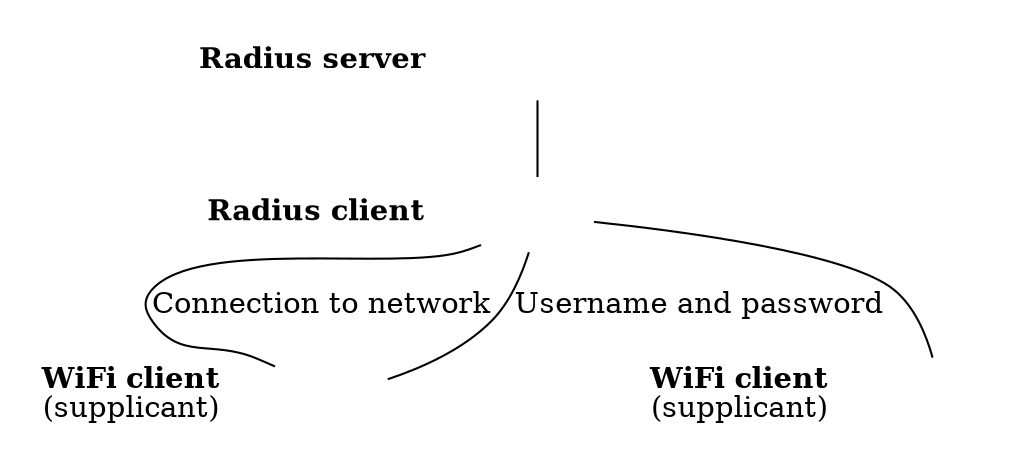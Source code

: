 digraph G {
rankdir=TB;
style="invis";
edge [dir=none];
node [tooltip=""];
margin="0";
forcelabels=true;

subgraph cluster_radiusserver {
	radiusserver[shape=none, label="", image="./Graphics/Radius/server.png"]
	radiusservertext[shape=none, label=<<b>Radius server</b>>]
}

subgraph cluster_radiusclient {
	radiusclient[shape=none, label="", image="./Graphics/Radius/client.png"]
	radiusclienttext[shape=none, label=<<b>Radius client</b>>]
}

subgraph cluster_suplicant1 {
	suplicant1[shape=none, label="", image="./Graphics/Radius/supplicant.png"]
	suplicant1text[shape=none, label=<<b>WiFi client</b><br/>(supplicant)>]
}

subgraph cluster_suplicant2 {
	suplicant2[shape=none, label="", image="./Graphics/Radius/supplicant.png"]
	suplicant2text[shape=none, label=<<b>WiFi client</b><br/>(supplicant)>]
}

radiusserver->radiusclient
radiusclient->suplicant1 [label="Connection to network"]
suplicant1->radiusclient [label="Username and password"]
radiusclient->suplicant2

}